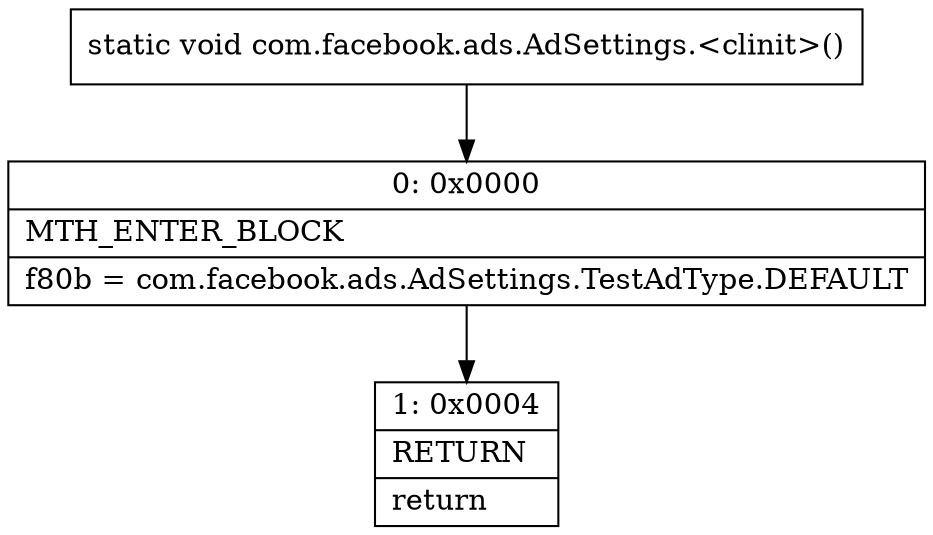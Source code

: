 digraph "CFG forcom.facebook.ads.AdSettings.\<clinit\>()V" {
Node_0 [shape=record,label="{0\:\ 0x0000|MTH_ENTER_BLOCK\l|f80b = com.facebook.ads.AdSettings.TestAdType.DEFAULT\l}"];
Node_1 [shape=record,label="{1\:\ 0x0004|RETURN\l|return\l}"];
MethodNode[shape=record,label="{static void com.facebook.ads.AdSettings.\<clinit\>() }"];
MethodNode -> Node_0;
Node_0 -> Node_1;
}

